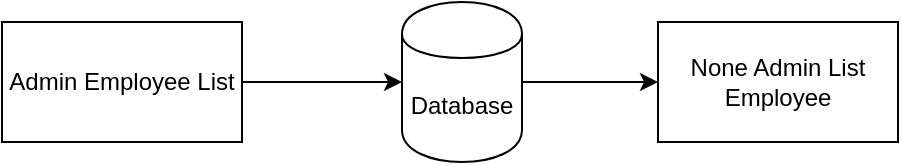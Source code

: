 <mxfile version="12.3.2" type="device" pages="1"><diagram id="PM5xkwdyhiefBMFHlauf" name="Page-1"><mxGraphModel dx="846" dy="494" grid="0" gridSize="10" guides="1" tooltips="1" connect="1" arrows="1" fold="1" page="1" pageScale="1" pageWidth="850" pageHeight="1100" math="0" shadow="0"><root><mxCell id="0"/><mxCell id="1" parent="0"/><mxCell id="6S9EHwURwv_836AJZHxv-5" style="edgeStyle=orthogonalEdgeStyle;rounded=0;orthogonalLoop=1;jettySize=auto;html=1;exitX=1;exitY=0.5;exitDx=0;exitDy=0;entryX=0;entryY=0.5;entryDx=0;entryDy=0;" parent="1" source="6S9EHwURwv_836AJZHxv-1" edge="1"><mxGeometry relative="1" as="geometry"><mxPoint x="320" y="190" as="targetPoint"/></mxGeometry></mxCell><mxCell id="6S9EHwURwv_836AJZHxv-1" value="Admin Employee List" style="rounded=0;whiteSpace=wrap;html=1;" parent="1" vertex="1"><mxGeometry x="120" y="160" width="120" height="60" as="geometry"/></mxCell><mxCell id="RFTyAULqiB1gZPdbjzZG-3" style="edgeStyle=orthogonalEdgeStyle;rounded=0;orthogonalLoop=1;jettySize=auto;html=1;exitX=1;exitY=0.5;exitDx=0;exitDy=0;entryX=0;entryY=0.5;entryDx=0;entryDy=0;" parent="1" source="6S9EHwURwv_836AJZHxv-4" target="RFTyAULqiB1gZPdbjzZG-1" edge="1"><mxGeometry relative="1" as="geometry"/></mxCell><mxCell id="6S9EHwURwv_836AJZHxv-4" value="Database" style="shape=cylinder;whiteSpace=wrap;html=1;boundedLbl=1;backgroundOutline=1;" parent="1" vertex="1"><mxGeometry x="320" y="150" width="60" height="80" as="geometry"/></mxCell><mxCell id="RFTyAULqiB1gZPdbjzZG-1" value="None Admin List Employee" style="rounded=0;whiteSpace=wrap;html=1;" parent="1" vertex="1"><mxGeometry x="448" y="160" width="120" height="60" as="geometry"/></mxCell></root></mxGraphModel></diagram></mxfile>